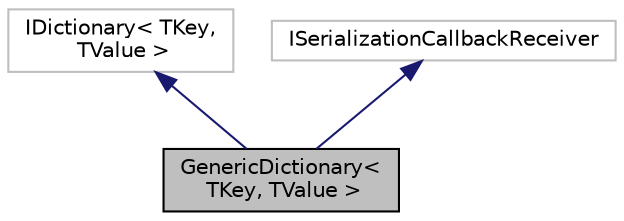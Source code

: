 digraph "GenericDictionary&lt; TKey, TValue &gt;"
{
 // INTERACTIVE_SVG=YES
 // LATEX_PDF_SIZE
  bgcolor="transparent";
  edge [fontname="Helvetica",fontsize="10",labelfontname="Helvetica",labelfontsize="10"];
  node [fontname="Helvetica",fontsize="10",shape=record];
  Node1 [label="GenericDictionary\<\l TKey, TValue \>",height=0.2,width=0.4,color="black", fillcolor="grey75", style="filled", fontcolor="black",tooltip="Generic Serializable Dictionary for Unity 2020.1."];
  Node2 -> Node1 [dir="back",color="midnightblue",fontsize="10",style="solid",fontname="Helvetica"];
  Node2 [label="IDictionary\< TKey,\l TValue \>",height=0.2,width=0.4,color="grey75",tooltip=" "];
  Node3 -> Node1 [dir="back",color="midnightblue",fontsize="10",style="solid",fontname="Helvetica"];
  Node3 [label="ISerializationCallbackReceiver",height=0.2,width=0.4,color="grey75",tooltip=" "];
}
